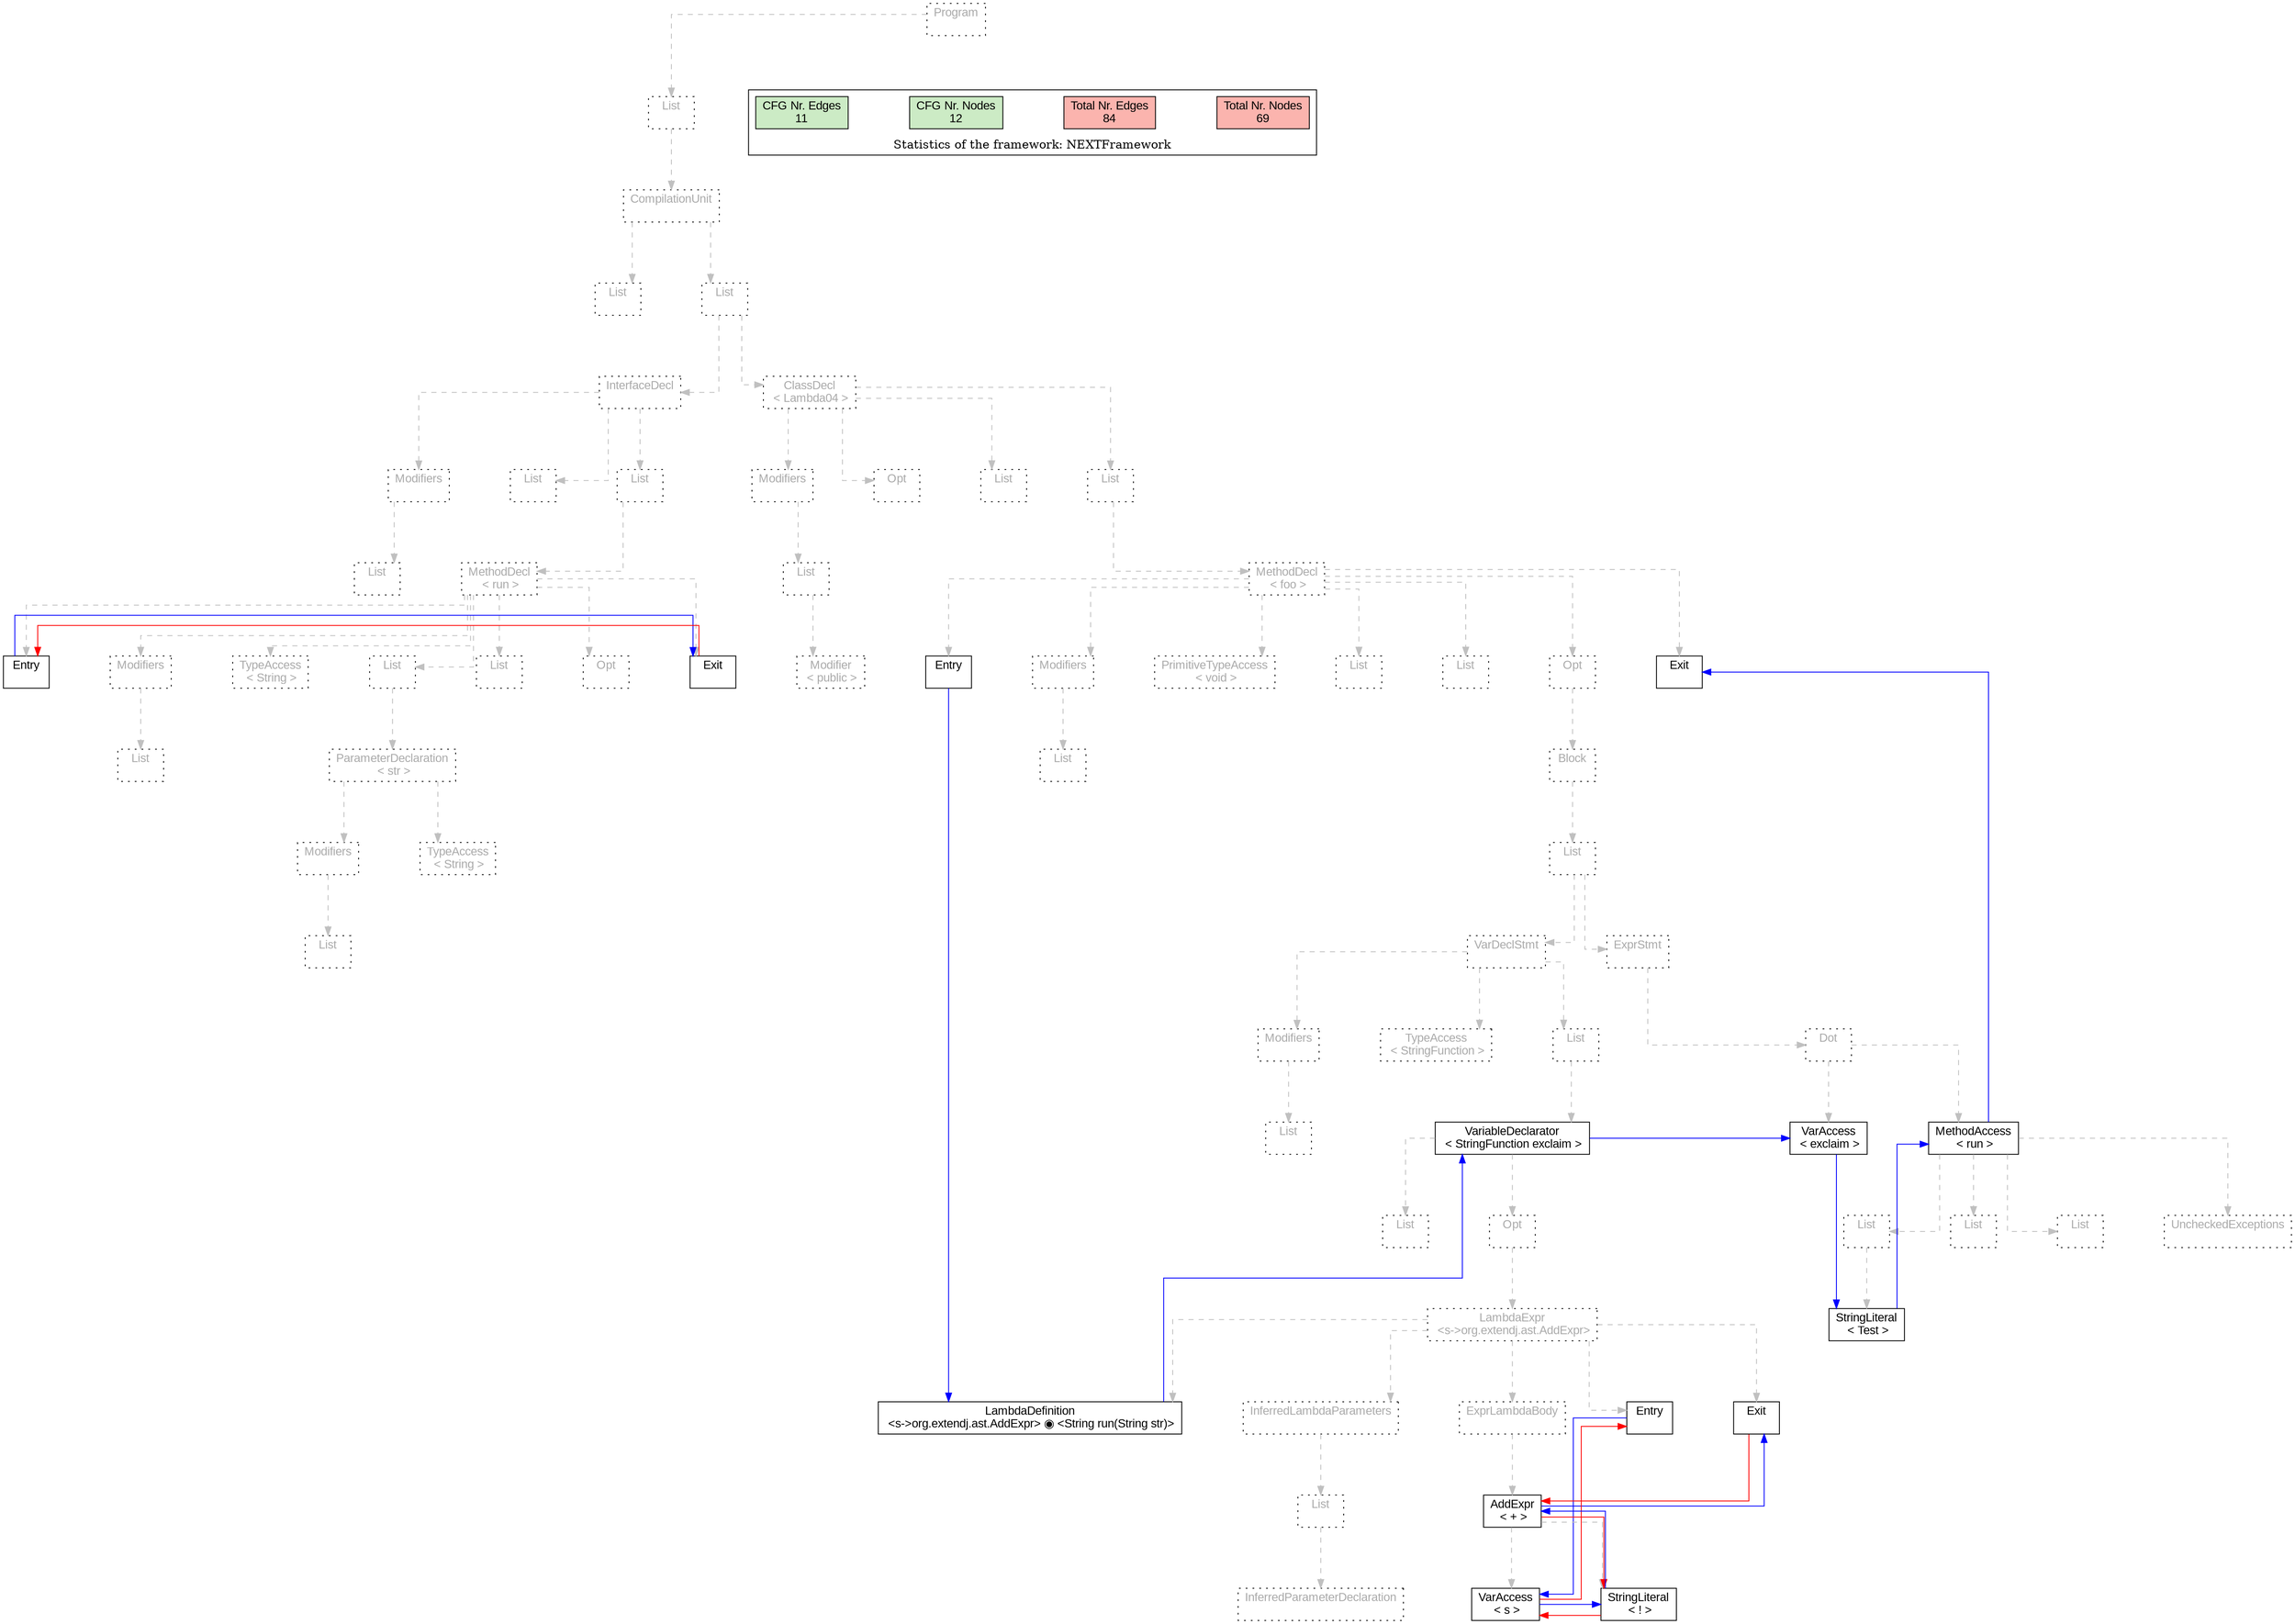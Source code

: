digraph G {
graph [splines=ortho, nodesep="1", ranksep="1"]
node [shape=rect, fontname=Arial];
{ rank = same; "Program[0]"}
{ rank = same; "List[1]"}
{ rank = same; "CompilationUnit[2]"}
{ rank = same; "List[3]"; "List[4]"}
{ rank = same; "InterfaceDecl[5]"; "ClassDecl[22]"}
{ rank = same; "Modifiers[6]"; "List[8]"; "List[9]"; "Modifiers[23]"; "Opt[26]"; "List[27]"; "List[28]"}
{ rank = same; "List[7]"; "MethodDecl[10]"; "List[24]"; "MethodDecl[29]"}
{ rank = same; "Entry[11]"; "Modifiers[12]"; "TypeAccess[14]"; "List[15]"; "List[20]"; "Opt[21]"; "Exit[22]"; "Modifier[25]"; "Entry[30]"; "Modifiers[31]"; "PrimitiveTypeAccess[33]"; "List[34]"; "List[35]"; "Opt[36]"; "Exit[37]"}
{ rank = same; "List[13]"; "ParameterDeclaration[16]"; "List[32]"; "Block[37]"}
{ rank = same; "Modifiers[17]"; "TypeAccess[19]"; "List[38]"}
{ rank = same; "List[18]"; "VarDeclStmt[39]"; "ExprStmt[57]"}
{ rank = same; "Modifiers[40]"; "TypeAccess[42]"; "List[43]"; "Dot[58]"}
{ rank = same; "List[41]"; "VariableDeclarator[44]"; "VarAccess[59]"; "MethodAccess[60]"}
{ rank = same; "List[45]"; "Opt[46]"; "List[62]"; "List[64]"; "List[65]"; "UncheckedExceptions[61]"}
{ rank = same; "LambdaExpr[47]"; "StringLiteral[63]"}
{ rank = same; "InferredLambdaParameters[50]"; "ExprLambdaBody[53]"; "Entry[49]"; "Exit[57]"; "LambdaDefinition[48]"}
{ rank = same; "List[51]"; "AddExpr[54]"}
{ rank = same; "InferredParameterDeclaration[52]"; "VarAccess[55]"; "StringLiteral[56]"}
"Program[0]" [label="Program\n ", style= dotted   fillcolor="#eeeeee" fontcolor="#aaaaaa"  ]
"List[1]" [label="List\n ", style= dotted   fillcolor="#eeeeee" fontcolor="#aaaaaa"  ]
"CompilationUnit[2]" [label="CompilationUnit\n ", style= dotted   fillcolor="#eeeeee" fontcolor="#aaaaaa"  ]
"List[3]" [label="List\n ", style= dotted   fillcolor="#eeeeee" fontcolor="#aaaaaa"  ]
"List[4]" [label="List\n ", style= dotted   fillcolor="#eeeeee" fontcolor="#aaaaaa"  ]
"InterfaceDecl[5]" [label="InterfaceDecl\n ", style= dotted   fillcolor="#eeeeee" fontcolor="#aaaaaa"  ]
"Modifiers[6]" [label="Modifiers\n ", style= dotted   fillcolor="#eeeeee" fontcolor="#aaaaaa"  ]
"List[7]" [label="List\n ", style= dotted   fillcolor="#eeeeee" fontcolor="#aaaaaa"  ]
"List[8]" [label="List\n ", style= dotted   fillcolor="#eeeeee" fontcolor="#aaaaaa"  ]
"List[9]" [label="List\n ", style= dotted   fillcolor="#eeeeee" fontcolor="#aaaaaa"  ]
"MethodDecl[10]" [label="MethodDecl\n < run >", style= dotted   fillcolor="#eeeeee" fontcolor="#aaaaaa"  ]
"Entry[11]" [label="Entry\n ", fillcolor=white   style=filled  ]
"Modifiers[12]" [label="Modifiers\n ", style= dotted   fillcolor="#eeeeee" fontcolor="#aaaaaa"  ]
"List[13]" [label="List\n ", style= dotted   fillcolor="#eeeeee" fontcolor="#aaaaaa"  ]
"TypeAccess[14]" [label="TypeAccess\n < String >", style= dotted   fillcolor="#eeeeee" fontcolor="#aaaaaa"  ]
"List[15]" [label="List\n ", style= dotted   fillcolor="#eeeeee" fontcolor="#aaaaaa"  ]
"ParameterDeclaration[16]" [label="ParameterDeclaration\n < str >", style= dotted   fillcolor="#eeeeee" fontcolor="#aaaaaa"  ]
"Modifiers[17]" [label="Modifiers\n ", style= dotted   fillcolor="#eeeeee" fontcolor="#aaaaaa"  ]
"List[18]" [label="List\n ", style= dotted   fillcolor="#eeeeee" fontcolor="#aaaaaa"  ]
"TypeAccess[19]" [label="TypeAccess\n < String >", style= dotted   fillcolor="#eeeeee" fontcolor="#aaaaaa"  ]
"List[20]" [label="List\n ", style= dotted   fillcolor="#eeeeee" fontcolor="#aaaaaa"  ]
"Opt[21]" [label="Opt\n ", style= dotted   fillcolor="#eeeeee" fontcolor="#aaaaaa"  ]
"Exit[22]" [label="Exit\n ", fillcolor=white   style=filled  ]
"ClassDecl[22]" [label="ClassDecl\n < Lambda04 >", style= dotted   fillcolor="#eeeeee" fontcolor="#aaaaaa"  ]
"Modifiers[23]" [label="Modifiers\n ", style= dotted   fillcolor="#eeeeee" fontcolor="#aaaaaa"  ]
"List[24]" [label="List\n ", style= dotted   fillcolor="#eeeeee" fontcolor="#aaaaaa"  ]
"Modifier[25]" [label="Modifier\n < public >", style= dotted   fillcolor="#eeeeee" fontcolor="#aaaaaa"  ]
"Opt[26]" [label="Opt\n ", style= dotted   fillcolor="#eeeeee" fontcolor="#aaaaaa"  ]
"List[27]" [label="List\n ", style= dotted   fillcolor="#eeeeee" fontcolor="#aaaaaa"  ]
"List[28]" [label="List\n ", style= dotted   fillcolor="#eeeeee" fontcolor="#aaaaaa"  ]
"MethodDecl[29]" [label="MethodDecl\n < foo >", style= dotted   fillcolor="#eeeeee" fontcolor="#aaaaaa"  ]
"Entry[30]" [label="Entry\n ", fillcolor=white   style=filled  ]
"Modifiers[31]" [label="Modifiers\n ", style= dotted   fillcolor="#eeeeee" fontcolor="#aaaaaa"  ]
"List[32]" [label="List\n ", style= dotted   fillcolor="#eeeeee" fontcolor="#aaaaaa"  ]
"PrimitiveTypeAccess[33]" [label="PrimitiveTypeAccess\n < void >", style= dotted   fillcolor="#eeeeee" fontcolor="#aaaaaa"  ]
"List[34]" [label="List\n ", style= dotted   fillcolor="#eeeeee" fontcolor="#aaaaaa"  ]
"List[35]" [label="List\n ", style= dotted   fillcolor="#eeeeee" fontcolor="#aaaaaa"  ]
"Opt[36]" [label="Opt\n ", style= dotted   fillcolor="#eeeeee" fontcolor="#aaaaaa"  ]
"Block[37]" [label="Block\n ", style= dotted   fillcolor="#eeeeee" fontcolor="#aaaaaa"  ]
"List[38]" [label="List\n ", style= dotted   fillcolor="#eeeeee" fontcolor="#aaaaaa"  ]
"VarDeclStmt[39]" [label="VarDeclStmt\n ", style= dotted   fillcolor="#eeeeee" fontcolor="#aaaaaa"  ]
"Modifiers[40]" [label="Modifiers\n ", style= dotted   fillcolor="#eeeeee" fontcolor="#aaaaaa"  ]
"List[41]" [label="List\n ", style= dotted   fillcolor="#eeeeee" fontcolor="#aaaaaa"  ]
"TypeAccess[42]" [label="TypeAccess\n < StringFunction >", style= dotted   fillcolor="#eeeeee" fontcolor="#aaaaaa"  ]
"List[43]" [label="List\n ", style= dotted   fillcolor="#eeeeee" fontcolor="#aaaaaa"  ]
"VariableDeclarator[44]" [label="VariableDeclarator\n < StringFunction exclaim >", fillcolor=white   style=filled  ]
"List[45]" [label="List\n ", style= dotted   fillcolor="#eeeeee" fontcolor="#aaaaaa"  ]
"Opt[46]" [label="Opt\n ", style= dotted   fillcolor="#eeeeee" fontcolor="#aaaaaa"  ]
"LambdaExpr[47]" [label="LambdaExpr\n <s->org.extendj.ast.AddExpr>", style= dotted   fillcolor="#eeeeee" fontcolor="#aaaaaa"  ]
"InferredLambdaParameters[50]" [label="InferredLambdaParameters\n ", style= dotted   fillcolor="#eeeeee" fontcolor="#aaaaaa"  ]
"List[51]" [label="List\n ", style= dotted   fillcolor="#eeeeee" fontcolor="#aaaaaa"  ]
"InferredParameterDeclaration[52]" [label="InferredParameterDeclaration\n ", style= dotted   fillcolor="#eeeeee" fontcolor="#aaaaaa"  ]
"ExprLambdaBody[53]" [label="ExprLambdaBody\n ", style= dotted   fillcolor="#eeeeee" fontcolor="#aaaaaa"  ]
"AddExpr[54]" [label="AddExpr\n < + >", fillcolor=white   style=filled  ]
"VarAccess[55]" [label="VarAccess\n < s >", fillcolor=white   style=filled  ]
"StringLiteral[56]" [label="StringLiteral\n < ! >", fillcolor=white   style=filled  ]
"Entry[49]" [label="Entry\n ", fillcolor=white   style=filled  ]
"Exit[57]" [label="Exit\n ", fillcolor=white   style=filled  ]
"LambdaDefinition[48]" [label="LambdaDefinition\n <s->org.extendj.ast.AddExpr> ◉ <String run(String str)>", fillcolor=white   style=filled  ]
"ExprStmt[57]" [label="ExprStmt\n ", style= dotted   fillcolor="#eeeeee" fontcolor="#aaaaaa"  ]
"Dot[58]" [label="Dot\n ", style= dotted   fillcolor="#eeeeee" fontcolor="#aaaaaa"  ]
"VarAccess[59]" [label="VarAccess\n < exclaim >", fillcolor=white   style=filled  ]
"MethodAccess[60]" [label="MethodAccess\n < run >", fillcolor=white   style=filled  ]
"List[62]" [label="List\n ", style= dotted   fillcolor="#eeeeee" fontcolor="#aaaaaa"  ]
"StringLiteral[63]" [label="StringLiteral\n < Test >", fillcolor=white   style=filled  ]
"List[64]" [label="List\n ", style= dotted   fillcolor="#eeeeee" fontcolor="#aaaaaa"  ]
"List[65]" [label="List\n ", style= dotted   fillcolor="#eeeeee" fontcolor="#aaaaaa"  ]
"UncheckedExceptions[61]" [label="UncheckedExceptions\n ", style= dotted   fillcolor="#eeeeee" fontcolor="#aaaaaa"  ]
"Exit[37]" [label="Exit\n ", fillcolor=white   style=filled  ]
"CompilationUnit[2]" -> "List[3]" [style=dashed, color=gray]
"Modifiers[6]" -> "List[7]" [style=dashed, color=gray]
"InterfaceDecl[5]" -> "Modifiers[6]" [style=dashed, color=gray]
"InterfaceDecl[5]" -> "List[8]" [style=dashed, color=gray]
"MethodDecl[10]" -> "Entry[11]" [style=dashed, color=gray]
"Modifiers[12]" -> "List[13]" [style=dashed, color=gray]
"MethodDecl[10]" -> "Modifiers[12]" [style=dashed, color=gray]
"MethodDecl[10]" -> "TypeAccess[14]" [style=dashed, color=gray]
"Modifiers[17]" -> "List[18]" [style=dashed, color=gray]
"ParameterDeclaration[16]" -> "Modifiers[17]" [style=dashed, color=gray]
"ParameterDeclaration[16]" -> "TypeAccess[19]" [style=dashed, color=gray]
"List[15]" -> "ParameterDeclaration[16]" [style=dashed, color=gray]
"MethodDecl[10]" -> "List[15]" [style=dashed, color=gray]
"MethodDecl[10]" -> "List[20]" [style=dashed, color=gray]
"MethodDecl[10]" -> "Opt[21]" [style=dashed, color=gray]
"MethodDecl[10]" -> "Exit[22]" [style=dashed, color=gray]
"List[9]" -> "MethodDecl[10]" [style=dashed, color=gray]
"InterfaceDecl[5]" -> "List[9]" [style=dashed, color=gray]
"List[4]" -> "InterfaceDecl[5]" [style=dashed, color=gray]
"List[24]" -> "Modifier[25]" [style=dashed, color=gray]
"Modifiers[23]" -> "List[24]" [style=dashed, color=gray]
"ClassDecl[22]" -> "Modifiers[23]" [style=dashed, color=gray]
"ClassDecl[22]" -> "Opt[26]" [style=dashed, color=gray]
"ClassDecl[22]" -> "List[27]" [style=dashed, color=gray]
"MethodDecl[29]" -> "Entry[30]" [style=dashed, color=gray]
"Modifiers[31]" -> "List[32]" [style=dashed, color=gray]
"MethodDecl[29]" -> "Modifiers[31]" [style=dashed, color=gray]
"MethodDecl[29]" -> "PrimitiveTypeAccess[33]" [style=dashed, color=gray]
"MethodDecl[29]" -> "List[34]" [style=dashed, color=gray]
"MethodDecl[29]" -> "List[35]" [style=dashed, color=gray]
"Modifiers[40]" -> "List[41]" [style=dashed, color=gray]
"VarDeclStmt[39]" -> "Modifiers[40]" [style=dashed, color=gray]
"VarDeclStmt[39]" -> "TypeAccess[42]" [style=dashed, color=gray]
"VariableDeclarator[44]" -> "List[45]" [style=dashed, color=gray]
"List[51]" -> "InferredParameterDeclaration[52]" [style=dashed, color=gray]
"InferredLambdaParameters[50]" -> "List[51]" [style=dashed, color=gray]
"LambdaExpr[47]" -> "InferredLambdaParameters[50]" [style=dashed, color=gray]
"AddExpr[54]" -> "VarAccess[55]" [style=dashed, color=gray]
"AddExpr[54]" -> "StringLiteral[56]" [style=dashed, color=gray]
"ExprLambdaBody[53]" -> "AddExpr[54]" [style=dashed, color=gray]
"LambdaExpr[47]" -> "ExprLambdaBody[53]" [style=dashed, color=gray]
"LambdaExpr[47]" -> "Entry[49]" [style=dashed, color=gray]
"LambdaExpr[47]" -> "Exit[57]" [style=dashed, color=gray]
"LambdaExpr[47]" -> "LambdaDefinition[48]" [style=dashed, color=gray]
"Opt[46]" -> "LambdaExpr[47]" [style=dashed, color=gray]
"VariableDeclarator[44]" -> "Opt[46]" [style=dashed, color=gray]
"List[43]" -> "VariableDeclarator[44]" [style=dashed, color=gray]
"VarDeclStmt[39]" -> "List[43]" [style=dashed, color=gray]
"List[38]" -> "VarDeclStmt[39]" [style=dashed, color=gray]
"Dot[58]" -> "VarAccess[59]" [style=dashed, color=gray]
"List[62]" -> "StringLiteral[63]" [style=dashed, color=gray]
"MethodAccess[60]" -> "List[62]" [style=dashed, color=gray]
"MethodAccess[60]" -> "List[64]" [style=dashed, color=gray]
"MethodAccess[60]" -> "List[65]" [style=dashed, color=gray]
"MethodAccess[60]" -> "UncheckedExceptions[61]" [style=dashed, color=gray]
"Dot[58]" -> "MethodAccess[60]" [style=dashed, color=gray]
"ExprStmt[57]" -> "Dot[58]" [style=dashed, color=gray]
"List[38]" -> "ExprStmt[57]" [style=dashed, color=gray]
"Block[37]" -> "List[38]" [style=dashed, color=gray]
"Opt[36]" -> "Block[37]" [style=dashed, color=gray]
"MethodDecl[29]" -> "Opt[36]" [style=dashed, color=gray]
"MethodDecl[29]" -> "Exit[37]" [style=dashed, color=gray]
"List[28]" -> "MethodDecl[29]" [style=dashed, color=gray]
"ClassDecl[22]" -> "List[28]" [style=dashed, color=gray]
"List[4]" -> "ClassDecl[22]" [style=dashed, color=gray]
"CompilationUnit[2]" -> "List[4]" [style=dashed, color=gray]
"List[1]" -> "CompilationUnit[2]" [style=dashed, color=gray]
"Program[0]" -> "List[1]" [style=dashed, color=gray]
"Exit[22]" -> "Entry[11]" [color=red, constraint=false]
"Entry[11]" -> "Exit[22]" [color=blue, constraint=false, xlabel=" "] 
"MethodAccess[60]" -> "Exit[37]" [color=blue, constraint=false, xlabel=" "] 
"StringLiteral[63]" -> "MethodAccess[60]" [color=blue, constraint=false, xlabel=" "] 
"VarAccess[59]" -> "StringLiteral[63]" [color=blue, constraint=false, xlabel=" "] 
"VariableDeclarator[44]" -> "VarAccess[59]" [color=blue, constraint=false, xlabel=" "] 
"LambdaDefinition[48]" -> "VariableDeclarator[44]" [color=blue, constraint=false, xlabel=" "] 
"Entry[30]" -> "LambdaDefinition[48]" [color=blue, constraint=false, xlabel=" "] 
"Exit[57]" -> "AddExpr[54]" [color=red, constraint=false]
"AddExpr[54]" -> "Exit[57]" [color=blue, constraint=false, xlabel=" "] 
"AddExpr[54]" -> "StringLiteral[56]" [color=red, constraint=false]
"StringLiteral[56]" -> "AddExpr[54]" [color=blue, constraint=false, xlabel=" "] 
"StringLiteral[56]" -> "VarAccess[55]" [color=red, constraint=false]
"VarAccess[55]" -> "StringLiteral[56]" [color=blue, constraint=false, xlabel=" "] 
"VarAccess[55]" -> "Entry[49]" [color=red, constraint=false]
"Entry[49]" -> "VarAccess[55]" [color=blue, constraint=false, xlabel=" "] 
"List[3]" -> "List[4]" [style=invis]
"InterfaceDecl[5]" -> "ClassDecl[22]" [style=invis]
"Modifiers[6]" -> "List[8]" -> "List[9]" [style=invis]
"Entry[11]" -> "Modifiers[12]" -> "TypeAccess[14]" -> "List[15]" -> "List[20]" -> "Opt[21]" -> "Exit[22]" [style=invis]
"Modifiers[17]" -> "TypeAccess[19]" [style=invis]
"Modifiers[23]" -> "Opt[26]" -> "List[27]" -> "List[28]" [style=invis]
"Entry[30]" -> "Modifiers[31]" -> "PrimitiveTypeAccess[33]" -> "List[34]" -> "List[35]" -> "Opt[36]" -> "Exit[37]" [style=invis]
"VarDeclStmt[39]" -> "ExprStmt[57]" [style=invis]
"Modifiers[40]" -> "TypeAccess[42]" -> "List[43]" [style=invis]
"List[45]" -> "Opt[46]" [style=invis]
"InferredLambdaParameters[50]" -> "ExprLambdaBody[53]" [style=invis]
"VarAccess[55]" -> "StringLiteral[56]" [style=invis]
"VarAccess[59]" -> "MethodAccess[60]" [style=invis]

subgraph cluster_legend {
{node [style=filled, fillcolor=1, colorscheme="pastel13"]
Nodes [label="Total Nr. Nodes
69", fillcolor=1]
Edges [label="Total Nr. Edges
84", fillcolor=1]
NodesCFG [label="CFG Nr. Nodes
12", fillcolor=3]
EdgesCFG [label="CFG Nr. Edges
11", fillcolor=3]
Nodes-> "Program[0]" -> NodesCFG  [style="invis"]
Edges -> "Program[0]" ->EdgesCFG [style="invis"]}
label = "Statistics of the framework: NEXTFramework"
style="solid"
ranksep=0.05
nodesep=0.01
labelloc = b
len=2
}}